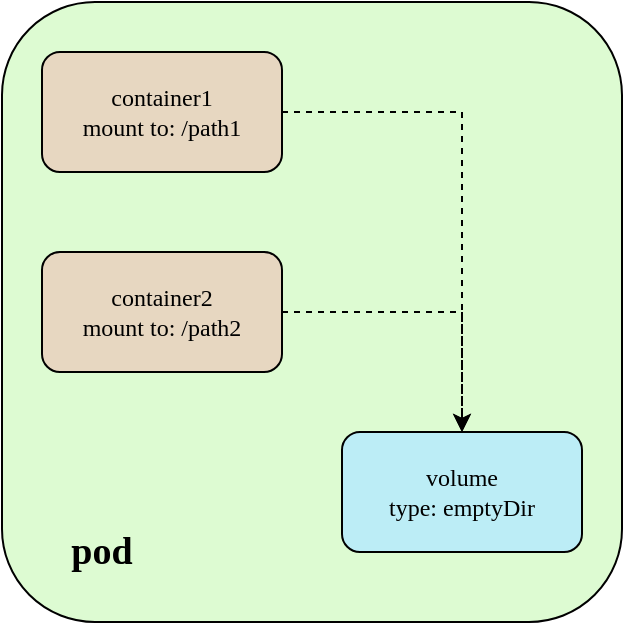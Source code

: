 <mxfile version="16.1.0" type="github">
  <diagram id="JU-ji0g_8GX4ljdNxPgz" name="Page-1">
    <mxGraphModel dx="764" dy="443" grid="1" gridSize="10" guides="1" tooltips="1" connect="1" arrows="1" fold="1" page="1" pageScale="1" pageWidth="827" pageHeight="1169" math="0" shadow="0">
      <root>
        <mxCell id="0" />
        <mxCell id="1" parent="0" />
        <mxCell id="Jp9CaHk3wXX98J4TBx5n-9" value="" style="rounded=1;whiteSpace=wrap;html=1;shadow=0;glass=0;labelBackgroundColor=none;sketch=0;fontFamily=Comic Sans MS;fontSize=19;fillColor=#DDFBD2;gradientColor=none;" vertex="1" parent="1">
          <mxGeometry x="160" y="25" width="310" height="310" as="geometry" />
        </mxCell>
        <mxCell id="Jp9CaHk3wXX98J4TBx5n-1" value="&lt;font face=&quot;Comic Sans MS&quot;&gt;container2&lt;br&gt;mount to: /path2&lt;/font&gt;" style="rounded=1;whiteSpace=wrap;html=1;fillColor=#E7D7C1;" vertex="1" parent="1">
          <mxGeometry x="180" y="150" width="120" height="60" as="geometry" />
        </mxCell>
        <mxCell id="Jp9CaHk3wXX98J4TBx5n-2" value="&lt;font face=&quot;Comic Sans MS&quot;&gt;container1&lt;br&gt;mount to: /path1&lt;/font&gt;" style="rounded=1;whiteSpace=wrap;html=1;labelBackgroundColor=none;fillColor=#E7D7C1;" vertex="1" parent="1">
          <mxGeometry x="180" y="50" width="120" height="60" as="geometry" />
        </mxCell>
        <mxCell id="Jp9CaHk3wXX98J4TBx5n-3" value="&lt;font face=&quot;Comic Sans MS&quot;&gt;volume&lt;br&gt;type: emptyDir&lt;/font&gt;" style="rounded=1;whiteSpace=wrap;html=1;fillColor=#BCEDF6;" vertex="1" parent="1">
          <mxGeometry x="330" y="240" width="120" height="60" as="geometry" />
        </mxCell>
        <mxCell id="Jp9CaHk3wXX98J4TBx5n-5" value="&lt;font style=&quot;font-size: 19px&quot;&gt;&lt;b&gt;pod&lt;/b&gt;&lt;/font&gt;" style="text;html=1;strokeColor=none;fillColor=none;align=center;verticalAlign=middle;whiteSpace=wrap;rounded=0;shadow=0;glass=0;labelBackgroundColor=none;fontFamily=Comic Sans MS;" vertex="1" parent="1">
          <mxGeometry x="180" y="280" width="60" height="40" as="geometry" />
        </mxCell>
        <mxCell id="Jp9CaHk3wXX98J4TBx5n-6" value="" style="endArrow=classic;html=1;rounded=0;fontFamily=Comic Sans MS;fontSize=19;dashed=1;exitX=1;exitY=0.5;exitDx=0;exitDy=0;entryX=0.5;entryY=0;entryDx=0;entryDy=0;" edge="1" parent="1" source="Jp9CaHk3wXX98J4TBx5n-2" target="Jp9CaHk3wXX98J4TBx5n-3">
          <mxGeometry width="50" height="50" relative="1" as="geometry">
            <mxPoint x="40" y="200" as="sourcePoint" />
            <mxPoint x="90" y="150" as="targetPoint" />
            <Array as="points">
              <mxPoint x="390" y="80" />
            </Array>
          </mxGeometry>
        </mxCell>
        <mxCell id="Jp9CaHk3wXX98J4TBx5n-7" value="" style="endArrow=classic;html=1;rounded=0;fontFamily=Comic Sans MS;fontSize=19;dashed=1;exitX=1;exitY=0.5;exitDx=0;exitDy=0;" edge="1" parent="1" source="Jp9CaHk3wXX98J4TBx5n-1">
          <mxGeometry width="50" height="50" relative="1" as="geometry">
            <mxPoint x="310" y="90" as="sourcePoint" />
            <mxPoint x="390" y="240" as="targetPoint" />
            <Array as="points">
              <mxPoint x="390" y="180" />
            </Array>
          </mxGeometry>
        </mxCell>
      </root>
    </mxGraphModel>
  </diagram>
</mxfile>

